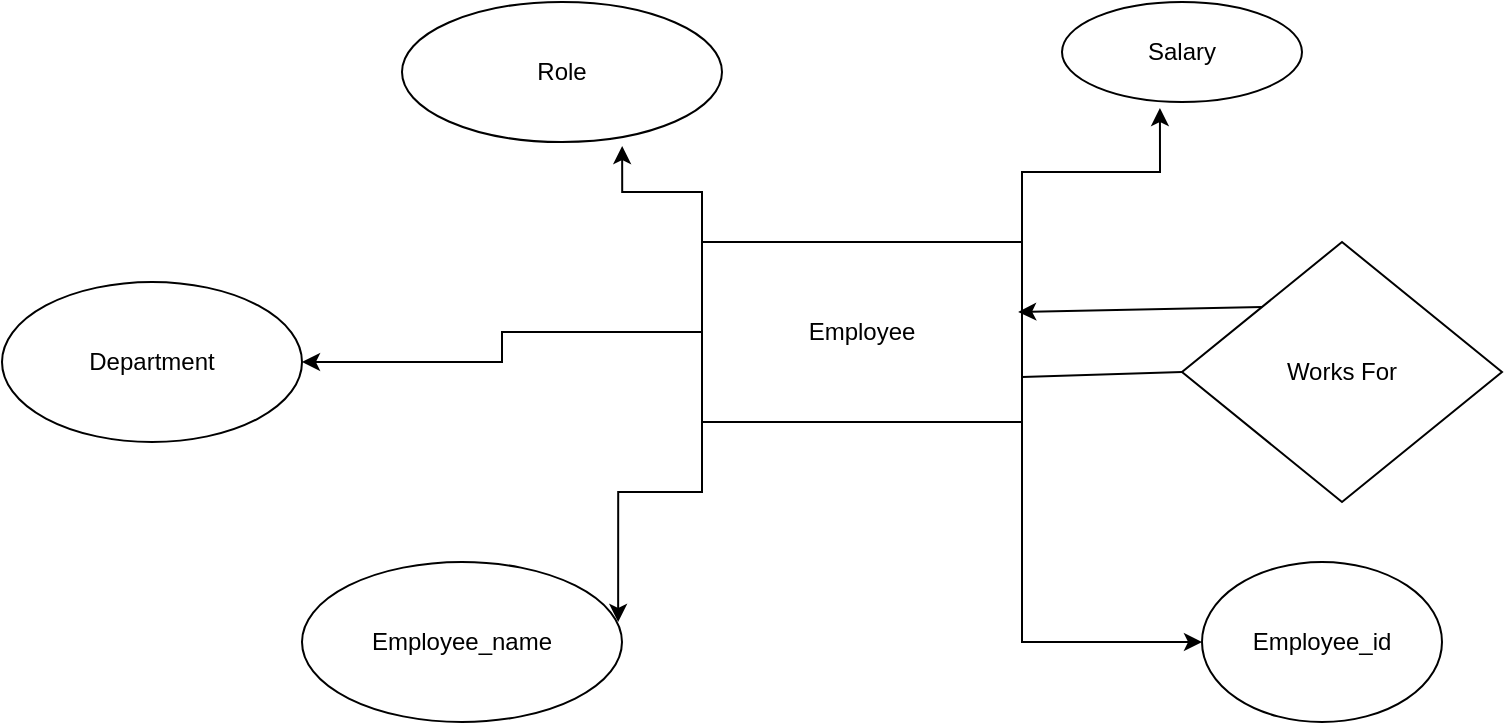 <mxfile version="21.6.5" type="github">
  <diagram id="R2lEEEUBdFMjLlhIrx00" name="Page-1">
    <mxGraphModel dx="880" dy="1551" grid="1" gridSize="10" guides="1" tooltips="1" connect="1" arrows="1" fold="1" page="1" pageScale="1" pageWidth="850" pageHeight="1100" math="0" shadow="0" extFonts="Permanent Marker^https://fonts.googleapis.com/css?family=Permanent+Marker">
      <root>
        <mxCell id="0" />
        <mxCell id="1" parent="0" />
        <mxCell id="tlvbZnO4AzlykR9LZCKi-15" style="edgeStyle=orthogonalEdgeStyle;rounded=0;orthogonalLoop=1;jettySize=auto;html=1;exitX=1;exitY=1;exitDx=0;exitDy=0;entryX=0;entryY=0.5;entryDx=0;entryDy=0;" edge="1" parent="1" source="tlvbZnO4AzlykR9LZCKi-1" target="tlvbZnO4AzlykR9LZCKi-5">
          <mxGeometry relative="1" as="geometry" />
        </mxCell>
        <mxCell id="tlvbZnO4AzlykR9LZCKi-16" style="edgeStyle=orthogonalEdgeStyle;rounded=0;orthogonalLoop=1;jettySize=auto;html=1;exitX=0;exitY=1;exitDx=0;exitDy=0;entryX=0.988;entryY=0.375;entryDx=0;entryDy=0;entryPerimeter=0;" edge="1" parent="1" source="tlvbZnO4AzlykR9LZCKi-1" target="tlvbZnO4AzlykR9LZCKi-4">
          <mxGeometry relative="1" as="geometry" />
        </mxCell>
        <mxCell id="tlvbZnO4AzlykR9LZCKi-17" style="edgeStyle=orthogonalEdgeStyle;rounded=0;orthogonalLoop=1;jettySize=auto;html=1;exitX=0;exitY=0;exitDx=0;exitDy=0;entryX=0.688;entryY=1.029;entryDx=0;entryDy=0;entryPerimeter=0;" edge="1" parent="1" source="tlvbZnO4AzlykR9LZCKi-1" target="tlvbZnO4AzlykR9LZCKi-2">
          <mxGeometry relative="1" as="geometry" />
        </mxCell>
        <mxCell id="tlvbZnO4AzlykR9LZCKi-18" style="edgeStyle=orthogonalEdgeStyle;rounded=0;orthogonalLoop=1;jettySize=auto;html=1;exitX=1;exitY=0;exitDx=0;exitDy=0;entryX=0.408;entryY=1.06;entryDx=0;entryDy=0;entryPerimeter=0;" edge="1" parent="1" source="tlvbZnO4AzlykR9LZCKi-1" target="tlvbZnO4AzlykR9LZCKi-3">
          <mxGeometry relative="1" as="geometry" />
        </mxCell>
        <mxCell id="tlvbZnO4AzlykR9LZCKi-21" style="edgeStyle=orthogonalEdgeStyle;rounded=0;orthogonalLoop=1;jettySize=auto;html=1;exitX=0;exitY=0.5;exitDx=0;exitDy=0;entryX=1;entryY=0.5;entryDx=0;entryDy=0;" edge="1" parent="1" source="tlvbZnO4AzlykR9LZCKi-1" target="tlvbZnO4AzlykR9LZCKi-20">
          <mxGeometry relative="1" as="geometry" />
        </mxCell>
        <mxCell id="tlvbZnO4AzlykR9LZCKi-1" value="Employee" style="rounded=0;whiteSpace=wrap;html=1;" vertex="1" parent="1">
          <mxGeometry x="400" y="-270" width="160" height="90" as="geometry" />
        </mxCell>
        <mxCell id="tlvbZnO4AzlykR9LZCKi-2" value="Role" style="ellipse;whiteSpace=wrap;html=1;" vertex="1" parent="1">
          <mxGeometry x="250" y="-390" width="160" height="70" as="geometry" />
        </mxCell>
        <mxCell id="tlvbZnO4AzlykR9LZCKi-3" value="Salary" style="ellipse;whiteSpace=wrap;html=1;" vertex="1" parent="1">
          <mxGeometry x="580" y="-390" width="120" height="50" as="geometry" />
        </mxCell>
        <mxCell id="tlvbZnO4AzlykR9LZCKi-4" value="Employee_name" style="ellipse;whiteSpace=wrap;html=1;" vertex="1" parent="1">
          <mxGeometry x="200" y="-110" width="160" height="80" as="geometry" />
        </mxCell>
        <mxCell id="tlvbZnO4AzlykR9LZCKi-5" value="Employee_id" style="ellipse;whiteSpace=wrap;html=1;" vertex="1" parent="1">
          <mxGeometry x="650" y="-110" width="120" height="80" as="geometry" />
        </mxCell>
        <mxCell id="tlvbZnO4AzlykR9LZCKi-6" value="Works For" style="rhombus;whiteSpace=wrap;html=1;" vertex="1" parent="1">
          <mxGeometry x="640" y="-270" width="160" height="130" as="geometry" />
        </mxCell>
        <mxCell id="tlvbZnO4AzlykR9LZCKi-12" value="" style="endArrow=classic;html=1;rounded=0;exitX=0;exitY=0;exitDx=0;exitDy=0;entryX=0.988;entryY=0.389;entryDx=0;entryDy=0;entryPerimeter=0;" edge="1" parent="1" source="tlvbZnO4AzlykR9LZCKi-6" target="tlvbZnO4AzlykR9LZCKi-1">
          <mxGeometry width="50" height="50" relative="1" as="geometry">
            <mxPoint x="530" y="-180" as="sourcePoint" />
            <mxPoint x="580" y="-230" as="targetPoint" />
          </mxGeometry>
        </mxCell>
        <mxCell id="tlvbZnO4AzlykR9LZCKi-13" value="" style="endArrow=none;html=1;rounded=0;exitX=1;exitY=0.75;exitDx=0;exitDy=0;entryX=0;entryY=0.5;entryDx=0;entryDy=0;" edge="1" parent="1" source="tlvbZnO4AzlykR9LZCKi-1" target="tlvbZnO4AzlykR9LZCKi-6">
          <mxGeometry width="50" height="50" relative="1" as="geometry">
            <mxPoint x="530" y="-180" as="sourcePoint" />
            <mxPoint x="580" y="-230" as="targetPoint" />
          </mxGeometry>
        </mxCell>
        <mxCell id="tlvbZnO4AzlykR9LZCKi-20" value="Department" style="ellipse;whiteSpace=wrap;html=1;" vertex="1" parent="1">
          <mxGeometry x="50" y="-250" width="150" height="80" as="geometry" />
        </mxCell>
      </root>
    </mxGraphModel>
  </diagram>
</mxfile>
